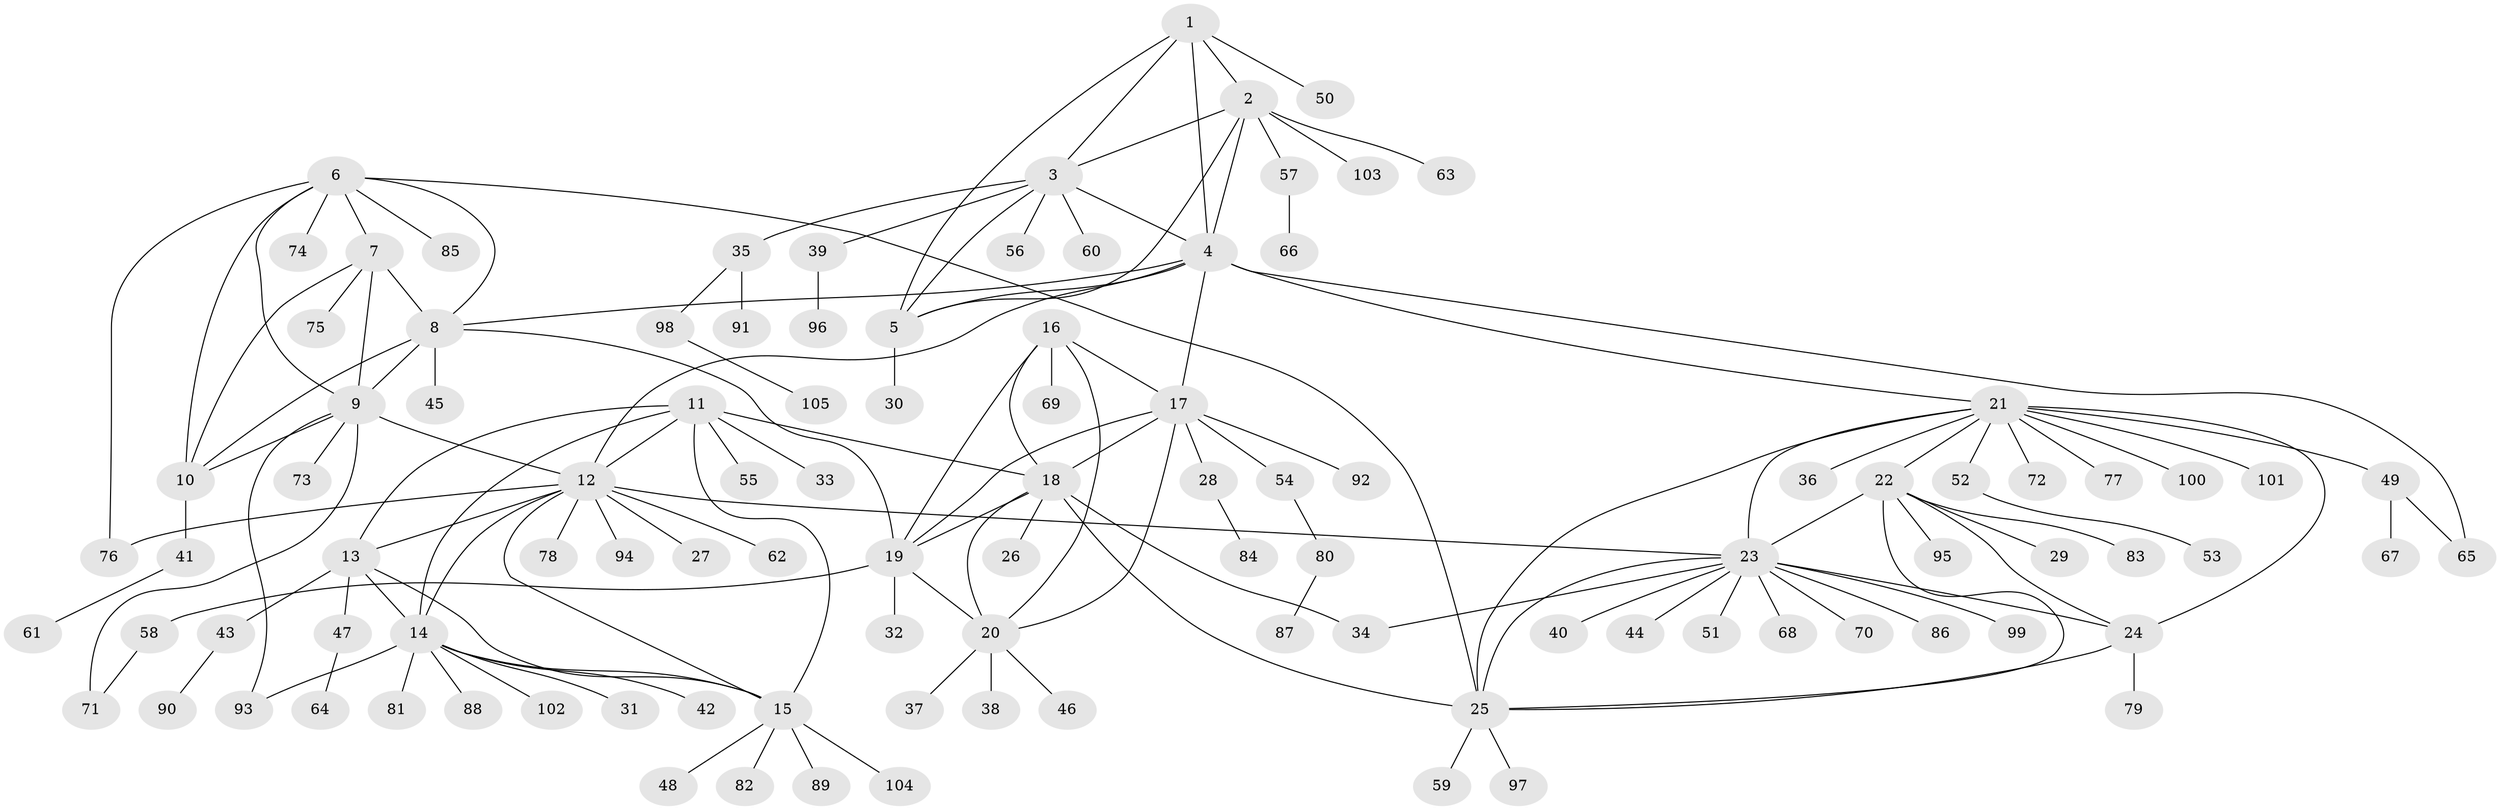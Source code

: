 // Generated by graph-tools (version 1.1) at 2025/15/03/09/25 04:15:48]
// undirected, 105 vertices, 145 edges
graph export_dot {
graph [start="1"]
  node [color=gray90,style=filled];
  1;
  2;
  3;
  4;
  5;
  6;
  7;
  8;
  9;
  10;
  11;
  12;
  13;
  14;
  15;
  16;
  17;
  18;
  19;
  20;
  21;
  22;
  23;
  24;
  25;
  26;
  27;
  28;
  29;
  30;
  31;
  32;
  33;
  34;
  35;
  36;
  37;
  38;
  39;
  40;
  41;
  42;
  43;
  44;
  45;
  46;
  47;
  48;
  49;
  50;
  51;
  52;
  53;
  54;
  55;
  56;
  57;
  58;
  59;
  60;
  61;
  62;
  63;
  64;
  65;
  66;
  67;
  68;
  69;
  70;
  71;
  72;
  73;
  74;
  75;
  76;
  77;
  78;
  79;
  80;
  81;
  82;
  83;
  84;
  85;
  86;
  87;
  88;
  89;
  90;
  91;
  92;
  93;
  94;
  95;
  96;
  97;
  98;
  99;
  100;
  101;
  102;
  103;
  104;
  105;
  1 -- 2;
  1 -- 3;
  1 -- 4;
  1 -- 5;
  1 -- 50;
  2 -- 3;
  2 -- 4;
  2 -- 5;
  2 -- 57;
  2 -- 63;
  2 -- 103;
  3 -- 4;
  3 -- 5;
  3 -- 35;
  3 -- 39;
  3 -- 56;
  3 -- 60;
  4 -- 5;
  4 -- 8;
  4 -- 12;
  4 -- 17;
  4 -- 21;
  4 -- 65;
  5 -- 30;
  6 -- 7;
  6 -- 8;
  6 -- 9;
  6 -- 10;
  6 -- 25;
  6 -- 74;
  6 -- 76;
  6 -- 85;
  7 -- 8;
  7 -- 9;
  7 -- 10;
  7 -- 75;
  8 -- 9;
  8 -- 10;
  8 -- 19;
  8 -- 45;
  9 -- 10;
  9 -- 12;
  9 -- 71;
  9 -- 73;
  9 -- 93;
  10 -- 41;
  11 -- 12;
  11 -- 13;
  11 -- 14;
  11 -- 15;
  11 -- 18;
  11 -- 33;
  11 -- 55;
  12 -- 13;
  12 -- 14;
  12 -- 15;
  12 -- 23;
  12 -- 27;
  12 -- 62;
  12 -- 76;
  12 -- 78;
  12 -- 94;
  13 -- 14;
  13 -- 15;
  13 -- 43;
  13 -- 47;
  14 -- 15;
  14 -- 31;
  14 -- 42;
  14 -- 81;
  14 -- 88;
  14 -- 93;
  14 -- 102;
  15 -- 48;
  15 -- 82;
  15 -- 89;
  15 -- 104;
  16 -- 17;
  16 -- 18;
  16 -- 19;
  16 -- 20;
  16 -- 69;
  17 -- 18;
  17 -- 19;
  17 -- 20;
  17 -- 28;
  17 -- 54;
  17 -- 92;
  18 -- 19;
  18 -- 20;
  18 -- 25;
  18 -- 26;
  18 -- 34;
  19 -- 20;
  19 -- 32;
  19 -- 58;
  20 -- 37;
  20 -- 38;
  20 -- 46;
  21 -- 22;
  21 -- 23;
  21 -- 24;
  21 -- 25;
  21 -- 36;
  21 -- 49;
  21 -- 52;
  21 -- 72;
  21 -- 77;
  21 -- 100;
  21 -- 101;
  22 -- 23;
  22 -- 24;
  22 -- 25;
  22 -- 29;
  22 -- 83;
  22 -- 95;
  23 -- 24;
  23 -- 25;
  23 -- 34;
  23 -- 40;
  23 -- 44;
  23 -- 51;
  23 -- 68;
  23 -- 70;
  23 -- 86;
  23 -- 99;
  24 -- 25;
  24 -- 79;
  25 -- 59;
  25 -- 97;
  28 -- 84;
  35 -- 91;
  35 -- 98;
  39 -- 96;
  41 -- 61;
  43 -- 90;
  47 -- 64;
  49 -- 65;
  49 -- 67;
  52 -- 53;
  54 -- 80;
  57 -- 66;
  58 -- 71;
  80 -- 87;
  98 -- 105;
}
